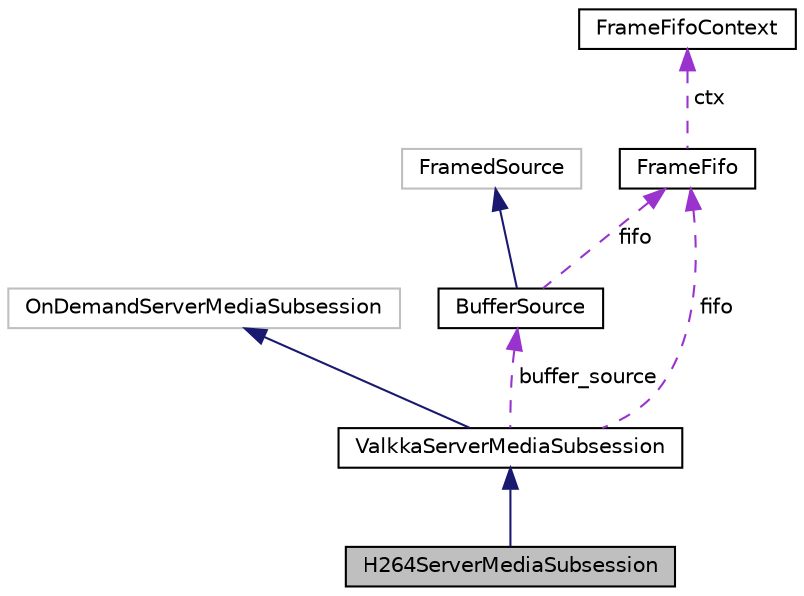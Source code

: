 digraph "H264ServerMediaSubsession"
{
  edge [fontname="Helvetica",fontsize="10",labelfontname="Helvetica",labelfontsize="10"];
  node [fontname="Helvetica",fontsize="10",shape=record];
  Node3 [label="H264ServerMediaSubsession",height=0.2,width=0.4,color="black", fillcolor="grey75", style="filled", fontcolor="black"];
  Node4 -> Node3 [dir="back",color="midnightblue",fontsize="10",style="solid",fontname="Helvetica"];
  Node4 [label="ValkkaServerMediaSubsession",height=0.2,width=0.4,color="black", fillcolor="white", style="filled",URL="$classValkkaServerMediaSubsession.html"];
  Node5 -> Node4 [dir="back",color="midnightblue",fontsize="10",style="solid",fontname="Helvetica"];
  Node5 [label="OnDemandServerMediaSubsession",height=0.2,width=0.4,color="grey75", fillcolor="white", style="filled"];
  Node6 -> Node4 [dir="back",color="darkorchid3",fontsize="10",style="dashed",label=" fifo" ,fontname="Helvetica"];
  Node6 [label="FrameFifo",height=0.2,width=0.4,color="black", fillcolor="white", style="filled",URL="$classFrameFifo.html",tooltip="A thread-safe combination of a fifo (first-in-first-out) queue and an associated stack. "];
  Node7 -> Node6 [dir="back",color="darkorchid3",fontsize="10",style="dashed",label=" ctx" ,fontname="Helvetica"];
  Node7 [label="FrameFifoContext",height=0.2,width=0.4,color="black", fillcolor="white", style="filled",URL="$structFrameFifoContext.html",tooltip="Describes the stack structure and fifo behaviour for a FrameFifo. "];
  Node8 -> Node4 [dir="back",color="darkorchid3",fontsize="10",style="dashed",label=" buffer_source" ,fontname="Helvetica"];
  Node8 [label="BufferSource",height=0.2,width=0.4,color="black", fillcolor="white", style="filled",URL="$classBufferSource.html",tooltip="Implements a FramedSource for sending frames. "];
  Node9 -> Node8 [dir="back",color="midnightblue",fontsize="10",style="solid",fontname="Helvetica"];
  Node9 [label="FramedSource",height=0.2,width=0.4,color="grey75", fillcolor="white", style="filled"];
  Node6 -> Node8 [dir="back",color="darkorchid3",fontsize="10",style="dashed",label=" fifo" ,fontname="Helvetica"];
}
